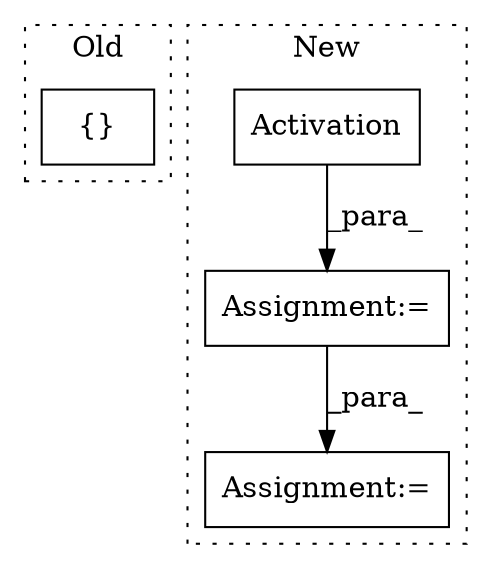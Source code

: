 digraph G {
subgraph cluster0 {
1 [label="{}" a="4" s="7121,7125" l="1,1" shape="box"];
label = "Old";
style="dotted";
}
subgraph cluster1 {
2 [label="Activation" a="32" s="7630,7646" l="11,1" shape="box"];
3 [label="Assignment:=" a="7" s="7884" l="1" shape="box"];
4 [label="Assignment:=" a="7" s="7830" l="1" shape="box"];
label = "New";
style="dotted";
}
2 -> 4 [label="_para_"];
4 -> 3 [label="_para_"];
}